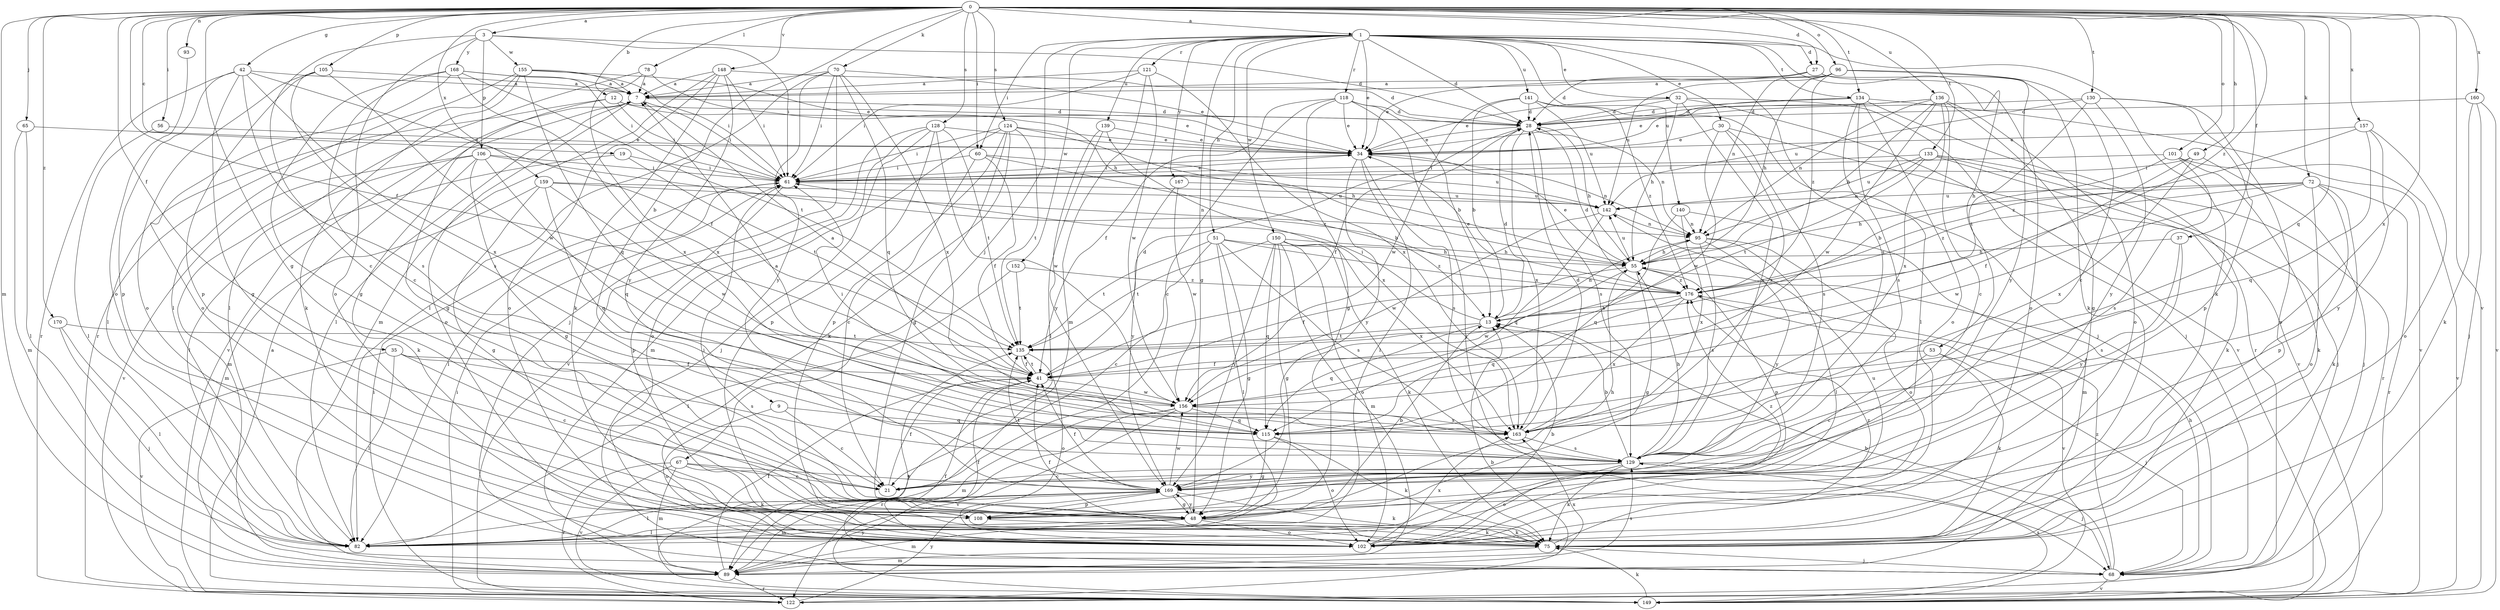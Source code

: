 strict digraph  {
0;
1;
3;
7;
9;
12;
13;
19;
21;
27;
28;
30;
32;
34;
35;
37;
41;
42;
48;
49;
51;
53;
55;
56;
60;
61;
65;
67;
68;
70;
72;
75;
78;
82;
89;
93;
95;
96;
101;
102;
105;
106;
108;
115;
118;
121;
122;
124;
128;
129;
130;
133;
134;
135;
136;
139;
140;
141;
142;
148;
149;
150;
152;
155;
156;
157;
159;
160;
163;
167;
168;
169;
170;
176;
0 -> 1  [label=a];
0 -> 3  [label=a];
0 -> 9  [label=b];
0 -> 12  [label=b];
0 -> 19  [label=c];
0 -> 27  [label=d];
0 -> 35  [label=f];
0 -> 37  [label=f];
0 -> 41  [label=f];
0 -> 42  [label=g];
0 -> 48  [label=g];
0 -> 49  [label=h];
0 -> 56  [label=i];
0 -> 60  [label=i];
0 -> 65  [label=j];
0 -> 70  [label=k];
0 -> 72  [label=k];
0 -> 78  [label=l];
0 -> 89  [label=m];
0 -> 93  [label=n];
0 -> 96  [label=o];
0 -> 101  [label=o];
0 -> 105  [label=p];
0 -> 115  [label=q];
0 -> 124  [label=s];
0 -> 128  [label=s];
0 -> 130  [label=t];
0 -> 133  [label=t];
0 -> 134  [label=t];
0 -> 136  [label=u];
0 -> 148  [label=v];
0 -> 149  [label=v];
0 -> 157  [label=x];
0 -> 159  [label=x];
0 -> 160  [label=x];
0 -> 163  [label=x];
0 -> 170  [label=z];
0 -> 176  [label=z];
1 -> 27  [label=d];
1 -> 28  [label=d];
1 -> 30  [label=e];
1 -> 32  [label=e];
1 -> 34  [label=e];
1 -> 48  [label=g];
1 -> 51  [label=h];
1 -> 53  [label=h];
1 -> 60  [label=i];
1 -> 67  [label=j];
1 -> 75  [label=k];
1 -> 118  [label=r];
1 -> 121  [label=r];
1 -> 129  [label=s];
1 -> 134  [label=t];
1 -> 139  [label=u];
1 -> 140  [label=u];
1 -> 141  [label=u];
1 -> 150  [label=w];
1 -> 152  [label=w];
1 -> 167  [label=y];
3 -> 21  [label=c];
3 -> 28  [label=d];
3 -> 61  [label=i];
3 -> 102  [label=o];
3 -> 106  [label=p];
3 -> 155  [label=w];
3 -> 168  [label=y];
7 -> 28  [label=d];
7 -> 61  [label=i];
7 -> 82  [label=l];
7 -> 102  [label=o];
7 -> 149  [label=v];
9 -> 21  [label=c];
9 -> 102  [label=o];
9 -> 115  [label=q];
12 -> 28  [label=d];
12 -> 34  [label=e];
12 -> 48  [label=g];
12 -> 61  [label=i];
12 -> 82  [label=l];
13 -> 28  [label=d];
13 -> 61  [label=i];
13 -> 95  [label=n];
13 -> 115  [label=q];
13 -> 135  [label=t];
19 -> 61  [label=i];
19 -> 82  [label=l];
19 -> 135  [label=t];
21 -> 41  [label=f];
27 -> 7  [label=a];
27 -> 28  [label=d];
27 -> 34  [label=e];
27 -> 75  [label=k];
27 -> 102  [label=o];
28 -> 34  [label=e];
28 -> 41  [label=f];
28 -> 55  [label=h];
28 -> 95  [label=n];
28 -> 129  [label=s];
28 -> 163  [label=x];
30 -> 34  [label=e];
30 -> 129  [label=s];
30 -> 149  [label=v];
30 -> 156  [label=w];
30 -> 163  [label=x];
32 -> 28  [label=d];
32 -> 34  [label=e];
32 -> 55  [label=h];
32 -> 68  [label=j];
32 -> 129  [label=s];
32 -> 149  [label=v];
34 -> 61  [label=i];
34 -> 82  [label=l];
34 -> 95  [label=n];
34 -> 129  [label=s];
34 -> 169  [label=y];
35 -> 21  [label=c];
35 -> 41  [label=f];
35 -> 82  [label=l];
35 -> 129  [label=s];
35 -> 149  [label=v];
37 -> 55  [label=h];
37 -> 129  [label=s];
37 -> 169  [label=y];
41 -> 7  [label=a];
41 -> 28  [label=d];
41 -> 135  [label=t];
41 -> 156  [label=w];
42 -> 7  [label=a];
42 -> 41  [label=f];
42 -> 48  [label=g];
42 -> 108  [label=p];
42 -> 122  [label=r];
42 -> 129  [label=s];
42 -> 163  [label=x];
48 -> 13  [label=b];
48 -> 55  [label=h];
48 -> 61  [label=i];
48 -> 75  [label=k];
48 -> 82  [label=l];
48 -> 89  [label=m];
48 -> 102  [label=o];
48 -> 169  [label=y];
49 -> 41  [label=f];
49 -> 61  [label=i];
49 -> 68  [label=j];
49 -> 163  [label=x];
51 -> 21  [label=c];
51 -> 48  [label=g];
51 -> 55  [label=h];
51 -> 82  [label=l];
51 -> 129  [label=s];
51 -> 135  [label=t];
51 -> 176  [label=z];
53 -> 21  [label=c];
53 -> 41  [label=f];
53 -> 68  [label=j];
53 -> 75  [label=k];
55 -> 34  [label=e];
55 -> 41  [label=f];
55 -> 48  [label=g];
55 -> 108  [label=p];
55 -> 142  [label=u];
55 -> 156  [label=w];
55 -> 176  [label=z];
56 -> 34  [label=e];
56 -> 82  [label=l];
60 -> 13  [label=b];
60 -> 21  [label=c];
60 -> 41  [label=f];
60 -> 61  [label=i];
60 -> 142  [label=u];
61 -> 34  [label=e];
61 -> 82  [label=l];
61 -> 108  [label=p];
61 -> 142  [label=u];
65 -> 34  [label=e];
65 -> 82  [label=l];
65 -> 89  [label=m];
67 -> 21  [label=c];
67 -> 75  [label=k];
67 -> 89  [label=m];
67 -> 122  [label=r];
67 -> 149  [label=v];
67 -> 169  [label=y];
68 -> 13  [label=b];
68 -> 41  [label=f];
68 -> 55  [label=h];
68 -> 149  [label=v];
68 -> 176  [label=z];
70 -> 7  [label=a];
70 -> 34  [label=e];
70 -> 61  [label=i];
70 -> 68  [label=j];
70 -> 82  [label=l];
70 -> 115  [label=q];
70 -> 163  [label=x];
70 -> 169  [label=y];
72 -> 55  [label=h];
72 -> 75  [label=k];
72 -> 102  [label=o];
72 -> 108  [label=p];
72 -> 122  [label=r];
72 -> 142  [label=u];
72 -> 156  [label=w];
72 -> 176  [label=z];
75 -> 41  [label=f];
75 -> 68  [label=j];
75 -> 89  [label=m];
75 -> 176  [label=z];
78 -> 7  [label=a];
78 -> 55  [label=h];
78 -> 82  [label=l];
78 -> 163  [label=x];
89 -> 41  [label=f];
89 -> 122  [label=r];
89 -> 129  [label=s];
89 -> 163  [label=x];
89 -> 169  [label=y];
93 -> 102  [label=o];
95 -> 55  [label=h];
95 -> 82  [label=l];
95 -> 102  [label=o];
95 -> 129  [label=s];
95 -> 169  [label=y];
96 -> 7  [label=a];
96 -> 21  [label=c];
96 -> 55  [label=h];
96 -> 95  [label=n];
96 -> 142  [label=u];
96 -> 169  [label=y];
96 -> 176  [label=z];
101 -> 13  [label=b];
101 -> 61  [label=i];
101 -> 75  [label=k];
101 -> 129  [label=s];
101 -> 149  [label=v];
102 -> 13  [label=b];
102 -> 41  [label=f];
102 -> 142  [label=u];
102 -> 163  [label=x];
105 -> 7  [label=a];
105 -> 102  [label=o];
105 -> 108  [label=p];
105 -> 129  [label=s];
105 -> 156  [label=w];
106 -> 48  [label=g];
106 -> 61  [label=i];
106 -> 75  [label=k];
106 -> 89  [label=m];
106 -> 115  [label=q];
106 -> 149  [label=v];
106 -> 176  [label=z];
108 -> 75  [label=k];
108 -> 176  [label=z];
115 -> 7  [label=a];
115 -> 48  [label=g];
115 -> 75  [label=k];
115 -> 102  [label=o];
118 -> 13  [label=b];
118 -> 21  [label=c];
118 -> 28  [label=d];
118 -> 34  [label=e];
118 -> 41  [label=f];
118 -> 48  [label=g];
118 -> 68  [label=j];
121 -> 7  [label=a];
121 -> 61  [label=i];
121 -> 89  [label=m];
121 -> 156  [label=w];
121 -> 163  [label=x];
122 -> 13  [label=b];
122 -> 61  [label=i];
122 -> 169  [label=y];
124 -> 34  [label=e];
124 -> 48  [label=g];
124 -> 55  [label=h];
124 -> 61  [label=i];
124 -> 75  [label=k];
124 -> 89  [label=m];
124 -> 108  [label=p];
124 -> 135  [label=t];
128 -> 34  [label=e];
128 -> 68  [label=j];
128 -> 102  [label=o];
128 -> 108  [label=p];
128 -> 135  [label=t];
128 -> 149  [label=v];
128 -> 156  [label=w];
129 -> 13  [label=b];
129 -> 21  [label=c];
129 -> 55  [label=h];
129 -> 68  [label=j];
129 -> 75  [label=k];
129 -> 102  [label=o];
129 -> 169  [label=y];
130 -> 28  [label=d];
130 -> 102  [label=o];
130 -> 108  [label=p];
130 -> 135  [label=t];
130 -> 142  [label=u];
130 -> 169  [label=y];
133 -> 61  [label=i];
133 -> 68  [label=j];
133 -> 75  [label=k];
133 -> 95  [label=n];
133 -> 122  [label=r];
133 -> 135  [label=t];
133 -> 142  [label=u];
134 -> 28  [label=d];
134 -> 34  [label=e];
134 -> 82  [label=l];
134 -> 102  [label=o];
134 -> 122  [label=r];
134 -> 129  [label=s];
134 -> 149  [label=v];
135 -> 41  [label=f];
135 -> 102  [label=o];
136 -> 21  [label=c];
136 -> 28  [label=d];
136 -> 34  [label=e];
136 -> 48  [label=g];
136 -> 55  [label=h];
136 -> 95  [label=n];
136 -> 102  [label=o];
136 -> 156  [label=w];
136 -> 163  [label=x];
139 -> 34  [label=e];
139 -> 82  [label=l];
139 -> 163  [label=x];
139 -> 169  [label=y];
140 -> 89  [label=m];
140 -> 95  [label=n];
140 -> 115  [label=q];
140 -> 163  [label=x];
141 -> 13  [label=b];
141 -> 28  [label=d];
141 -> 68  [label=j];
141 -> 142  [label=u];
141 -> 156  [label=w];
141 -> 176  [label=z];
142 -> 95  [label=n];
142 -> 115  [label=q];
142 -> 156  [label=w];
148 -> 7  [label=a];
148 -> 28  [label=d];
148 -> 61  [label=i];
148 -> 75  [label=k];
148 -> 89  [label=m];
148 -> 102  [label=o];
148 -> 169  [label=y];
149 -> 7  [label=a];
149 -> 61  [label=i];
149 -> 75  [label=k];
149 -> 129  [label=s];
149 -> 135  [label=t];
150 -> 48  [label=g];
150 -> 55  [label=h];
150 -> 75  [label=k];
150 -> 89  [label=m];
150 -> 102  [label=o];
150 -> 115  [label=q];
150 -> 135  [label=t];
150 -> 163  [label=x];
150 -> 169  [label=y];
152 -> 82  [label=l];
152 -> 135  [label=t];
152 -> 176  [label=z];
155 -> 7  [label=a];
155 -> 34  [label=e];
155 -> 61  [label=i];
155 -> 75  [label=k];
155 -> 82  [label=l];
155 -> 115  [label=q];
155 -> 122  [label=r];
156 -> 61  [label=i];
156 -> 89  [label=m];
156 -> 115  [label=q];
156 -> 122  [label=r];
156 -> 149  [label=v];
156 -> 163  [label=x];
157 -> 34  [label=e];
157 -> 102  [label=o];
157 -> 115  [label=q];
157 -> 169  [label=y];
157 -> 176  [label=z];
159 -> 48  [label=g];
159 -> 89  [label=m];
159 -> 95  [label=n];
159 -> 115  [label=q];
159 -> 142  [label=u];
159 -> 156  [label=w];
160 -> 28  [label=d];
160 -> 68  [label=j];
160 -> 75  [label=k];
160 -> 149  [label=v];
163 -> 28  [label=d];
163 -> 129  [label=s];
167 -> 142  [label=u];
167 -> 156  [label=w];
167 -> 169  [label=y];
168 -> 7  [label=a];
168 -> 21  [label=c];
168 -> 48  [label=g];
168 -> 61  [label=i];
168 -> 102  [label=o];
168 -> 135  [label=t];
168 -> 163  [label=x];
169 -> 41  [label=f];
169 -> 48  [label=g];
169 -> 75  [label=k];
169 -> 82  [label=l];
169 -> 89  [label=m];
169 -> 108  [label=p];
169 -> 135  [label=t];
169 -> 156  [label=w];
170 -> 68  [label=j];
170 -> 82  [label=l];
170 -> 135  [label=t];
176 -> 13  [label=b];
176 -> 28  [label=d];
176 -> 34  [label=e];
176 -> 115  [label=q];
176 -> 149  [label=v];
176 -> 163  [label=x];
}
